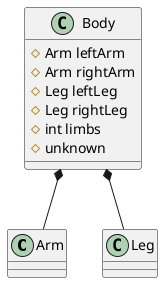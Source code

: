 @startuml
class Arm {
}
class Leg {
}
class Body {
    #Arm leftArm
    #Arm rightArm
    #Leg leftLeg
    #Leg rightLeg
    #int limbs
    #unknown
}
Body *-- Arm
Body *-- Leg
@enduml